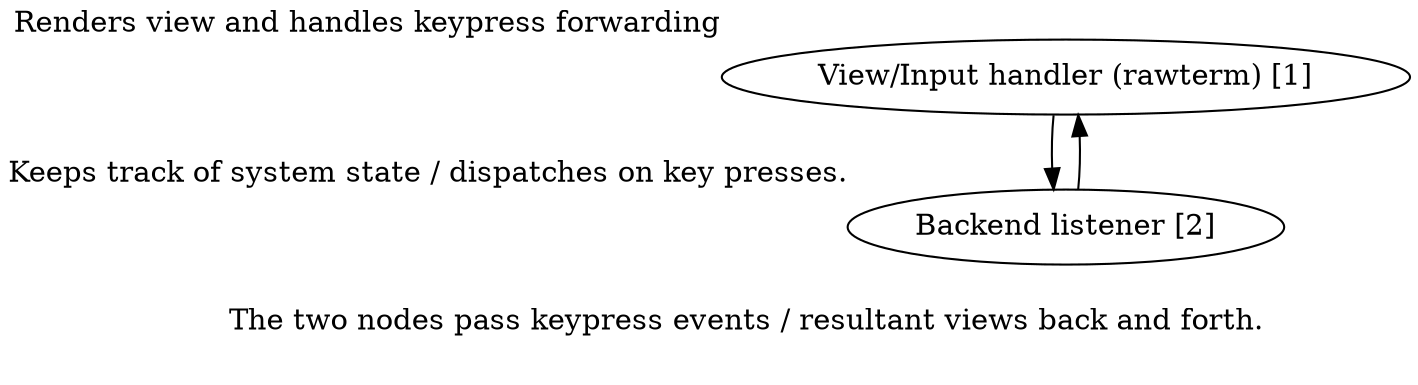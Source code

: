 digraph g {
        label="
        The two nodes pass keypress events / resultant views back and forth.
        "
        forcelabels=true;

        rawterm[label="View/Input handler (rawterm) [1]", xlabel="Renders view and handles keypress forwarding"];
        backend[label="Backend listener [2]", xlabel="Keeps track of system state / dispatches on key presses."];

        rawterm -> backend;
        backend -> rawterm;
}
